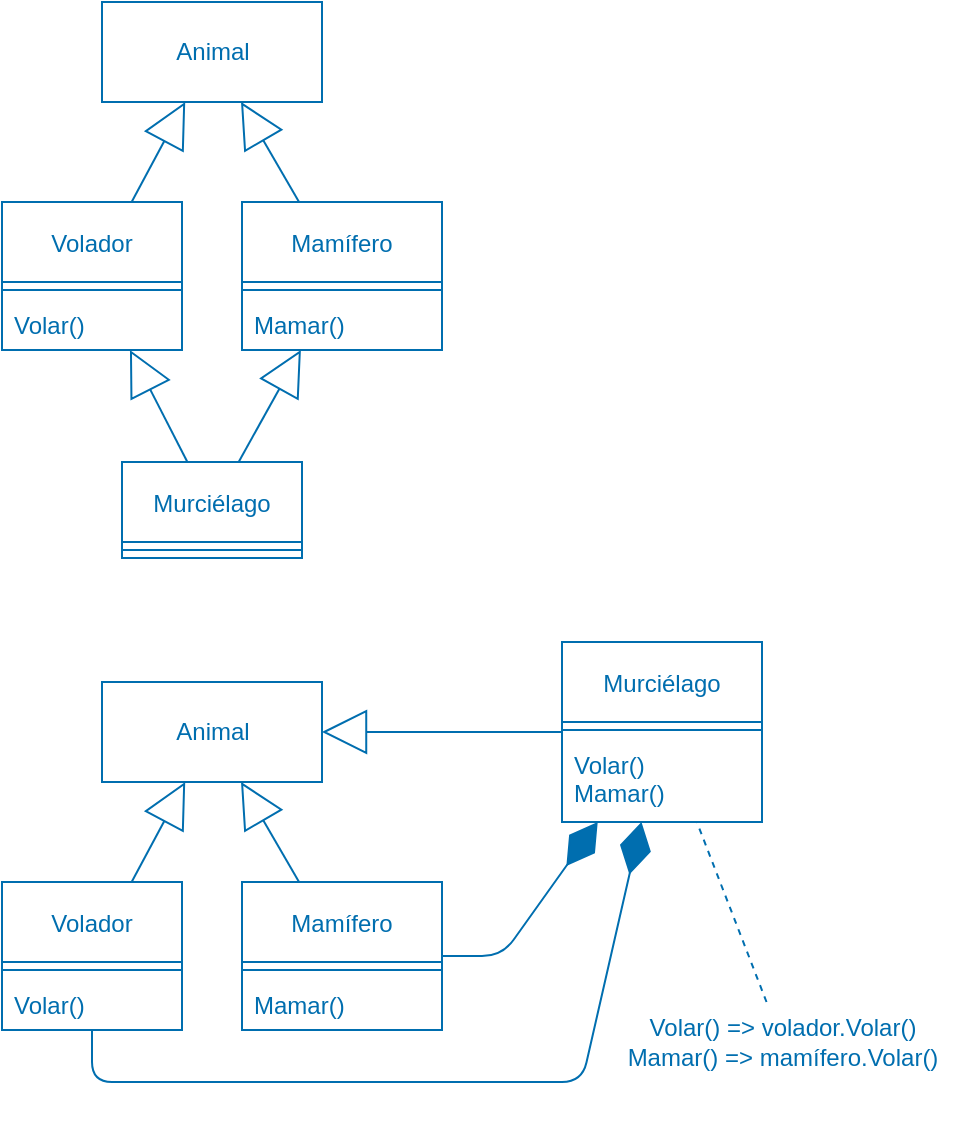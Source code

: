 <mxfile>
    <diagram id="ME14ZrENKLqDYr_cWZbU" name="Page-1">
        <mxGraphModel dx="640" dy="540" grid="1" gridSize="10" guides="1" tooltips="1" connect="1" arrows="1" fold="1" page="1" pageScale="1" pageWidth="850" pageHeight="1100" math="0" shadow="0">
            <root>
                <mxCell id="0"/>
                <mxCell id="1" parent="0"/>
                <mxCell id="62" value="" style="endArrow=block;html=1;endFill=0;elbow=vertical;strokeColor=#006EAF;fontColor=#006EAF;strokeWidth=1;endSize=20;" parent="1" source="75" target="64" edge="1">
                    <mxGeometry width="160" relative="1" as="geometry">
                        <mxPoint x="204.375" y="160" as="sourcePoint"/>
                        <mxPoint x="160" y="168.2" as="targetPoint"/>
                    </mxGeometry>
                </mxCell>
                <mxCell id="64" value="Animal" style="html=1;fillColor=none;fontColor=#006EAF;strokeColor=#006EAF;" parent="1" vertex="1">
                    <mxGeometry x="170" y="40" width="110" height="50" as="geometry"/>
                </mxCell>
                <mxCell id="72" value="" style="endArrow=block;html=1;endFill=0;elbow=vertical;strokeColor=#006EAF;fontColor=#006EAF;strokeWidth=1;endSize=20;" parent="1" source="79" target="64" edge="1">
                    <mxGeometry width="160" relative="1" as="geometry">
                        <mxPoint x="133.958" y="290" as="sourcePoint"/>
                        <mxPoint x="205.417" y="210" as="targetPoint"/>
                    </mxGeometry>
                </mxCell>
                <mxCell id="75" value="Volador" style="swimlane;fontStyle=0;align=center;verticalAlign=middle;childLayout=stackLayout;horizontal=1;startSize=40;horizontalStack=0;resizeParent=1;resizeParentMax=0;resizeLast=0;collapsible=1;marginBottom=0;fillColor=none;fontColor=#006EAF;strokeColor=#006EAF;" parent="1" vertex="1">
                    <mxGeometry x="120" y="140" width="90" height="74" as="geometry"/>
                </mxCell>
                <mxCell id="77" value="" style="line;strokeWidth=1;fillColor=none;align=left;verticalAlign=middle;spacingTop=-1;spacingLeft=3;spacingRight=3;rotatable=0;labelPosition=right;points=[];portConstraint=eastwest;strokeColor=inherit;" parent="75" vertex="1">
                    <mxGeometry y="40" width="90" height="8" as="geometry"/>
                </mxCell>
                <mxCell id="76" value="Volar()" style="text;strokeColor=none;fillColor=none;align=left;verticalAlign=top;spacingLeft=4;spacingRight=4;overflow=hidden;rotatable=0;points=[[0,0.5],[1,0.5]];portConstraint=eastwest;fontColor=#006EAF;" parent="75" vertex="1">
                    <mxGeometry y="48" width="90" height="26" as="geometry"/>
                </mxCell>
                <mxCell id="79" value="Mamífero" style="swimlane;fontStyle=0;align=center;verticalAlign=middle;childLayout=stackLayout;horizontal=1;startSize=40;horizontalStack=0;resizeParent=1;resizeParentMax=0;resizeLast=0;collapsible=1;marginBottom=0;fillColor=none;fontColor=#006EAF;strokeColor=#006EAF;" parent="1" vertex="1">
                    <mxGeometry x="240" y="140" width="100" height="74" as="geometry"/>
                </mxCell>
                <mxCell id="81" value="" style="line;strokeWidth=1;fillColor=none;align=left;verticalAlign=middle;spacingTop=-1;spacingLeft=3;spacingRight=3;rotatable=0;labelPosition=right;points=[];portConstraint=eastwest;strokeColor=inherit;" parent="79" vertex="1">
                    <mxGeometry y="40" width="100" height="8" as="geometry"/>
                </mxCell>
                <mxCell id="80" value="Mamar()" style="text;strokeColor=none;fillColor=none;align=left;verticalAlign=top;spacingLeft=4;spacingRight=4;overflow=hidden;rotatable=0;points=[[0,0.5],[1,0.5]];portConstraint=eastwest;fontColor=#006EAF;" parent="79" vertex="1">
                    <mxGeometry y="48" width="100" height="26" as="geometry"/>
                </mxCell>
                <mxCell id="87" value="Murciélago" style="swimlane;fontStyle=0;align=center;verticalAlign=middle;childLayout=stackLayout;horizontal=1;startSize=40;horizontalStack=0;resizeParent=1;resizeParentMax=0;resizeLast=0;collapsible=1;marginBottom=0;fillColor=none;fontColor=#006EAF;strokeColor=#006EAF;" parent="1" vertex="1">
                    <mxGeometry x="180" y="270" width="90" height="48" as="geometry"/>
                </mxCell>
                <mxCell id="89" value="" style="line;strokeWidth=1;fillColor=none;align=left;verticalAlign=middle;spacingTop=-1;spacingLeft=3;spacingRight=3;rotatable=0;labelPosition=right;points=[];portConstraint=eastwest;strokeColor=inherit;" parent="87" vertex="1">
                    <mxGeometry y="40" width="90" height="8" as="geometry"/>
                </mxCell>
                <mxCell id="90" value="" style="endArrow=block;html=1;endFill=0;elbow=vertical;strokeColor=#006EAF;fontColor=#006EAF;strokeWidth=1;endSize=20;" parent="1" source="87" target="75" edge="1">
                    <mxGeometry width="160" relative="1" as="geometry">
                        <mxPoint x="201.818" y="150" as="sourcePoint"/>
                        <mxPoint x="233.636" y="80" as="targetPoint"/>
                    </mxGeometry>
                </mxCell>
                <mxCell id="91" value="" style="endArrow=block;html=1;endFill=0;elbow=vertical;strokeColor=#006EAF;fontColor=#006EAF;strokeWidth=1;endSize=20;" parent="1" source="87" target="79" edge="1">
                    <mxGeometry width="160" relative="1" as="geometry">
                        <mxPoint x="235.421" y="270" as="sourcePoint"/>
                        <mxPoint x="207.477" y="224" as="targetPoint"/>
                    </mxGeometry>
                </mxCell>
                <mxCell id="94" value="Animal" style="html=1;fillColor=none;fontColor=#006EAF;strokeColor=#006EAF;" parent="1" vertex="1">
                    <mxGeometry x="170" y="380" width="110" height="50" as="geometry"/>
                </mxCell>
                <mxCell id="107" value="Murciélago" style="swimlane;fontStyle=0;align=center;verticalAlign=middle;childLayout=stackLayout;horizontal=1;startSize=40;horizontalStack=0;resizeParent=1;resizeParentMax=0;resizeLast=0;collapsible=1;marginBottom=0;fillColor=none;fontColor=#006EAF;strokeColor=#006EAF;" parent="1" vertex="1">
                    <mxGeometry x="400" y="360" width="100" height="90" as="geometry"/>
                </mxCell>
                <mxCell id="108" value="" style="line;strokeWidth=1;fillColor=none;align=left;verticalAlign=middle;spacingTop=-1;spacingLeft=3;spacingRight=3;rotatable=0;labelPosition=right;points=[];portConstraint=eastwest;strokeColor=inherit;" parent="107" vertex="1">
                    <mxGeometry y="40" width="100" height="8" as="geometry"/>
                </mxCell>
                <mxCell id="129" value="Volar()&#10;Mamar()" style="text;strokeColor=none;fillColor=none;align=left;verticalAlign=top;spacingLeft=4;spacingRight=4;overflow=hidden;rotatable=0;points=[[0,0.5],[1,0.5]];portConstraint=eastwest;fontColor=#006EAF;" parent="107" vertex="1">
                    <mxGeometry y="48" width="100" height="42" as="geometry"/>
                </mxCell>
                <mxCell id="115" value="" style="endArrow=diamondThin;endFill=1;endSize=24;html=1;fontColor=#006EAF;fillColor=#1ba1e2;strokeColor=#006EAF;labelBackgroundColor=none;" parent="1" source="124" edge="1" target="107">
                    <mxGeometry x="-0.578" y="31" width="160" relative="1" as="geometry">
                        <mxPoint x="540" y="570" as="sourcePoint"/>
                        <mxPoint x="410" y="480" as="targetPoint"/>
                        <mxPoint x="1" as="offset"/>
                        <Array as="points">
                            <mxPoint x="165" y="580"/>
                            <mxPoint x="410" y="580"/>
                        </Array>
                    </mxGeometry>
                </mxCell>
                <mxCell id="116" value="" style="endArrow=diamondThin;endFill=1;endSize=24;html=1;fontColor=#006EAF;fillColor=#1ba1e2;strokeColor=#006EAF;labelBackgroundColor=none;" parent="1" source="125" target="107" edge="1">
                    <mxGeometry x="-0.519" y="-25" width="160" relative="1" as="geometry">
                        <mxPoint x="365.818" y="490" as="sourcePoint"/>
                        <mxPoint x="227.798" y="440" as="targetPoint"/>
                        <mxPoint as="offset"/>
                        <Array as="points">
                            <mxPoint x="370" y="517"/>
                        </Array>
                    </mxGeometry>
                </mxCell>
                <mxCell id="117" value="" style="endArrow=block;html=1;endFill=0;elbow=vertical;strokeColor=#006EAF;fontColor=#006EAF;strokeWidth=1;endSize=20;" parent="1" source="107" target="94" edge="1">
                    <mxGeometry width="160" relative="1" as="geometry">
                        <mxPoint x="317.184" y="590" as="sourcePoint"/>
                        <mxPoint x="325.34" y="548" as="targetPoint"/>
                    </mxGeometry>
                </mxCell>
                <mxCell id="120" value="" style="endArrow=block;html=1;endFill=0;elbow=vertical;strokeColor=#006EAF;fontColor=#006EAF;strokeWidth=1;endSize=20;" parent="1" source="122" target="94" edge="1">
                    <mxGeometry width="160" relative="1" as="geometry">
                        <mxPoint x="204.375" y="500" as="sourcePoint"/>
                        <mxPoint x="211.607" y="430" as="targetPoint"/>
                    </mxGeometry>
                </mxCell>
                <mxCell id="121" value="" style="endArrow=block;html=1;endFill=0;elbow=vertical;strokeColor=#006EAF;fontColor=#006EAF;strokeWidth=1;endSize=20;" parent="1" source="125" target="94" edge="1">
                    <mxGeometry width="160" relative="1" as="geometry">
                        <mxPoint x="133.958" y="630" as="sourcePoint"/>
                        <mxPoint x="239.509" y="430" as="targetPoint"/>
                    </mxGeometry>
                </mxCell>
                <mxCell id="122" value="Volador" style="swimlane;fontStyle=0;align=center;verticalAlign=middle;childLayout=stackLayout;horizontal=1;startSize=40;horizontalStack=0;resizeParent=1;resizeParentMax=0;resizeLast=0;collapsible=1;marginBottom=0;fillColor=none;fontColor=#006EAF;strokeColor=#006EAF;" parent="1" vertex="1">
                    <mxGeometry x="120" y="480" width="90" height="74" as="geometry"/>
                </mxCell>
                <mxCell id="123" value="" style="line;strokeWidth=1;fillColor=none;align=left;verticalAlign=middle;spacingTop=-1;spacingLeft=3;spacingRight=3;rotatable=0;labelPosition=right;points=[];portConstraint=eastwest;strokeColor=inherit;" parent="122" vertex="1">
                    <mxGeometry y="40" width="90" height="8" as="geometry"/>
                </mxCell>
                <mxCell id="124" value="Volar()" style="text;strokeColor=none;fillColor=none;align=left;verticalAlign=top;spacingLeft=4;spacingRight=4;overflow=hidden;rotatable=0;points=[[0,0.5],[1,0.5]];portConstraint=eastwest;fontColor=#006EAF;" parent="122" vertex="1">
                    <mxGeometry y="48" width="90" height="26" as="geometry"/>
                </mxCell>
                <mxCell id="125" value="Mamífero" style="swimlane;fontStyle=0;align=center;verticalAlign=middle;childLayout=stackLayout;horizontal=1;startSize=40;horizontalStack=0;resizeParent=1;resizeParentMax=0;resizeLast=0;collapsible=1;marginBottom=0;fillColor=none;fontColor=#006EAF;strokeColor=#006EAF;" parent="1" vertex="1">
                    <mxGeometry x="240" y="480" width="100" height="74" as="geometry"/>
                </mxCell>
                <mxCell id="126" value="" style="line;strokeWidth=1;fillColor=none;align=left;verticalAlign=middle;spacingTop=-1;spacingLeft=3;spacingRight=3;rotatable=0;labelPosition=right;points=[];portConstraint=eastwest;strokeColor=inherit;" parent="125" vertex="1">
                    <mxGeometry y="40" width="100" height="8" as="geometry"/>
                </mxCell>
                <mxCell id="127" value="Mamar()" style="text;strokeColor=none;fillColor=none;align=left;verticalAlign=top;spacingLeft=4;spacingRight=4;overflow=hidden;rotatable=0;points=[[0,0.5],[1,0.5]];portConstraint=eastwest;fontColor=#006EAF;" parent="125" vertex="1">
                    <mxGeometry y="48" width="100" height="26" as="geometry"/>
                </mxCell>
                <mxCell id="131" value="Volar() =&amp;gt; volador.Volar()&lt;br&gt;&lt;div style=&quot;text-align: left;&quot;&gt;&lt;span style=&quot;background-color: initial;&quot;&gt;Mamar() =&amp;gt; mamífero.Volar()&lt;/span&gt;&lt;/div&gt;" style="text;html=1;align=center;verticalAlign=middle;resizable=0;points=[];autosize=1;strokeColor=none;fillColor=none;fontColor=#006EAF;" parent="1" vertex="1">
                    <mxGeometry x="420" y="540" width="180" height="40" as="geometry"/>
                </mxCell>
                <mxCell id="132" value="" style="edgeStyle=none;html=1;endArrow=none;endSize=12;dashed=1;verticalAlign=bottom;labelBackgroundColor=none;fontColor=#006EAF;fillColor=#1ba1e2;strokeColor=#006EAF;endFill=0;" parent="1" source="131" target="107" edge="1">
                    <mxGeometry width="160" relative="1" as="geometry">
                        <mxPoint x="250" y="390" as="sourcePoint"/>
                        <mxPoint x="410" y="390" as="targetPoint"/>
                    </mxGeometry>
                </mxCell>
            </root>
        </mxGraphModel>
    </diagram>
</mxfile>